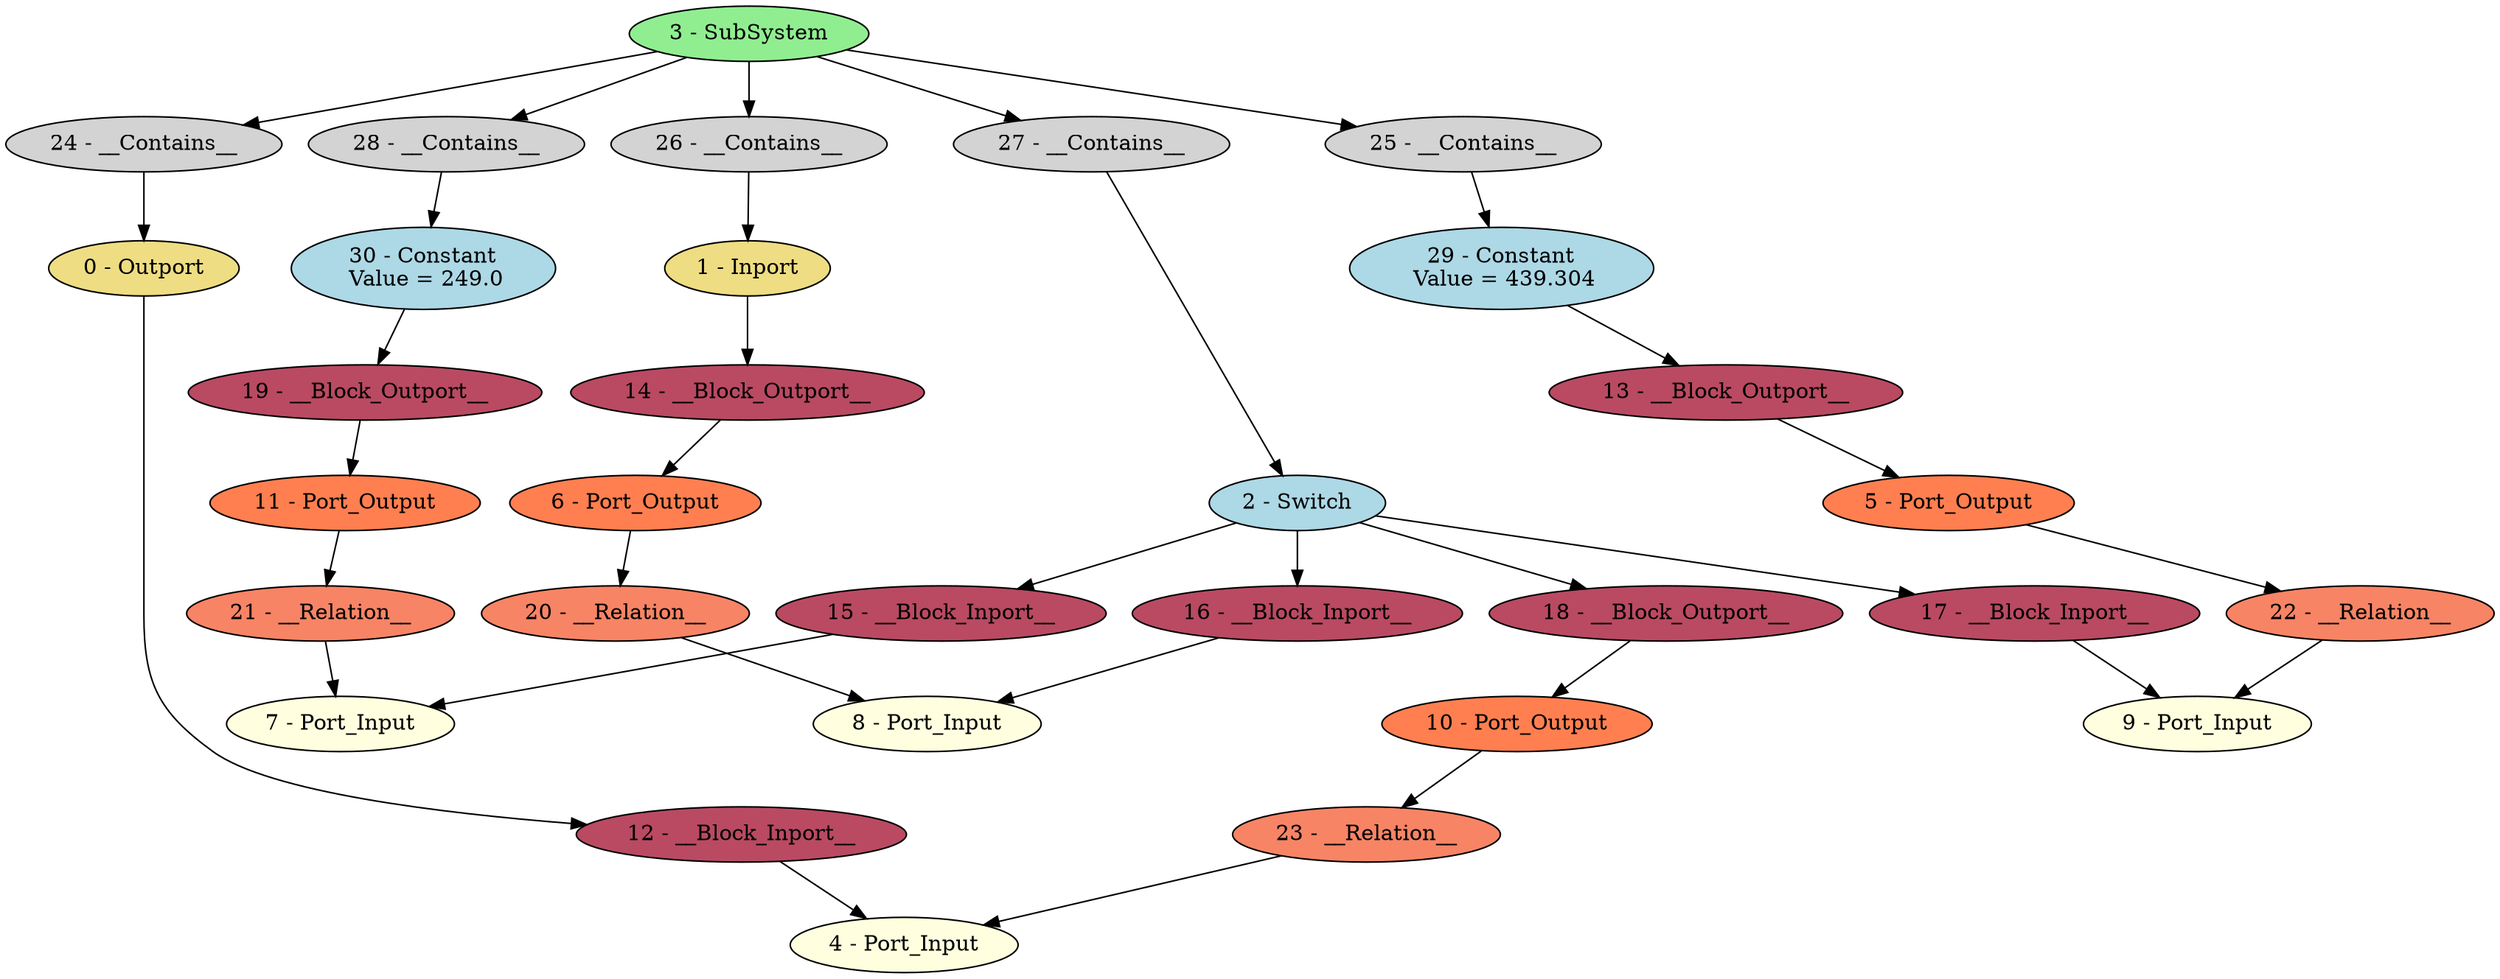 digraph HConst2b_opt {
"0 - Outport" [style=filled, fillcolor=lightgoldenrod];
"1 - Inport" [style=filled, fillcolor=lightgoldenrod];
"2 - Switch" [style=filled, fillcolor=lightblue];
"3 - SubSystem" [style=filled, fillcolor=lightgreen];
"4 - Port_Input" [style=filled, fillcolor=lightyellow];
"5 - Port_Output" [style=filled, fillcolor=coral];
"6 - Port_Output" [style=filled, fillcolor=coral];
"7 - Port_Input" [style=filled, fillcolor=lightyellow];
"8 - Port_Input" [style=filled, fillcolor=lightyellow];
"9 - Port_Input" [style=filled, fillcolor=lightyellow];
"10 - Port_Output" [style=filled, fillcolor=coral];
"11 - Port_Output" [style=filled, fillcolor=coral];
"12 - __Block_Inport__" [style=filled, fillcolor="#b94a62"];
"13 - __Block_Outport__" [style=filled, fillcolor="#b94a62"];
"14 - __Block_Outport__" [style=filled, fillcolor="#b94a62"];
"15 - __Block_Inport__" [style=filled, fillcolor="#b94a62"];
"16 - __Block_Inport__" [style=filled, fillcolor="#b94a62"];
"17 - __Block_Inport__" [style=filled, fillcolor="#b94a62"];
"18 - __Block_Outport__" [style=filled, fillcolor="#b94a62"];
"19 - __Block_Outport__" [style=filled, fillcolor="#b94a62"];
"20 - __Relation__" [style=filled, fillcolor="#f78465"];
"21 - __Relation__" [style=filled, fillcolor="#f78465"];
"22 - __Relation__" [style=filled, fillcolor="#f78465"];
"23 - __Relation__" [style=filled, fillcolor="#f78465"];
"24 - __Contains__" [style=filled, fillcolor=lightgray];
"25 - __Contains__" [style=filled, fillcolor=lightgray];
"26 - __Contains__" [style=filled, fillcolor=lightgray];
"27 - __Contains__" [style=filled, fillcolor=lightgray];
"28 - __Contains__" [style=filled, fillcolor=lightgray];
"29 - Constant\n Value = 439.304" [style=filled, fillcolor=lightblue];
"30 - Constant\n Value = 249.0" [style=filled, fillcolor=lightblue];
"1 - Inport" -> "14 - __Block_Outport__";
"2 - Switch" -> "18 - __Block_Outport__";
"3 - SubSystem" -> "28 - __Contains__";
"3 - SubSystem" -> "27 - __Contains__";
"3 - SubSystem" -> "26 - __Contains__";
"3 - SubSystem" -> "25 - __Contains__";
"3 - SubSystem" -> "24 - __Contains__";
"12 - __Block_Inport__" -> "4 - Port_Input";
"5 - Port_Output" -> "22 - __Relation__";
"6 - Port_Output" -> "20 - __Relation__";
"15 - __Block_Inport__" -> "7 - Port_Input";
"16 - __Block_Inport__" -> "8 - Port_Input";
"17 - __Block_Inport__" -> "9 - Port_Input";
"10 - Port_Output" -> "23 - __Relation__";
"11 - Port_Output" -> "21 - __Relation__";
"0 - Outport" -> "12 - __Block_Inport__";
"13 - __Block_Outport__" -> "5 - Port_Output";
"14 - __Block_Outport__" -> "6 - Port_Output";
"2 - Switch" -> "15 - __Block_Inport__";
"2 - Switch" -> "16 - __Block_Inport__";
"2 - Switch" -> "17 - __Block_Inport__";
"18 - __Block_Outport__" -> "10 - Port_Output";
"19 - __Block_Outport__" -> "11 - Port_Output";
"20 - __Relation__" -> "8 - Port_Input";
"21 - __Relation__" -> "7 - Port_Input";
"22 - __Relation__" -> "9 - Port_Input";
"23 - __Relation__" -> "4 - Port_Input";
"24 - __Contains__" -> "0 - Outport";
"25 - __Contains__" -> "29 - Constant\n Value = 439.304";
"26 - __Contains__" -> "1 - Inport";
"27 - __Contains__" -> "2 - Switch";
"28 - __Contains__" -> "30 - Constant\n Value = 249.0";
"29 - Constant\n Value = 439.304" -> "13 - __Block_Outport__";
"30 - Constant\n Value = 249.0" -> "19 - __Block_Outport__";
}
